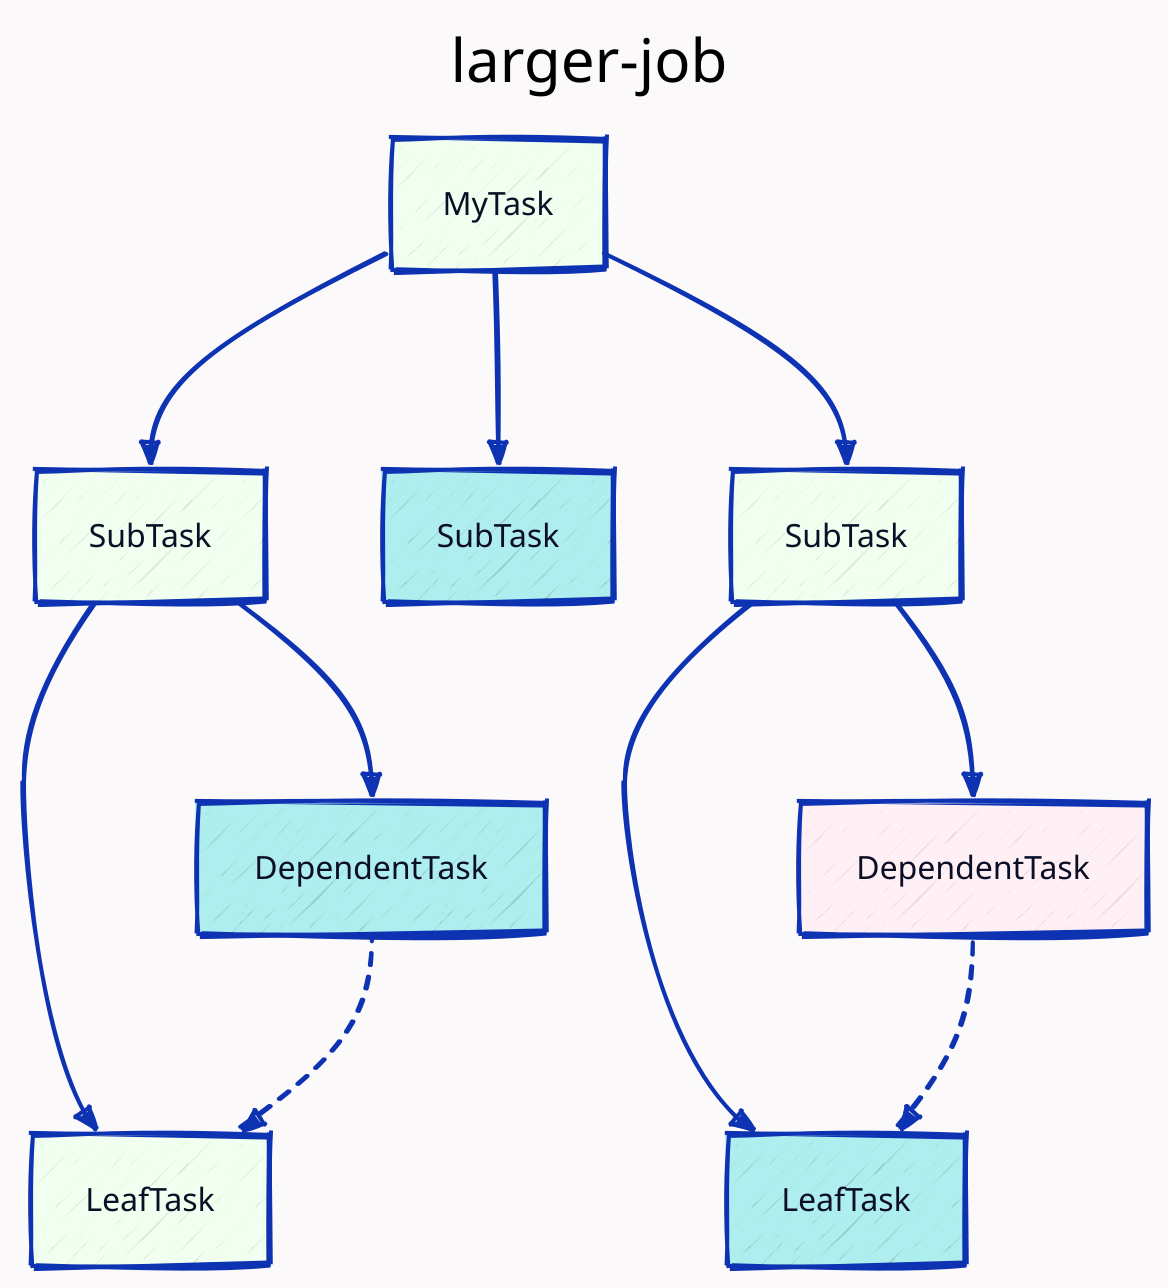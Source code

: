 vars: {
  d2-config: {
    layout-engine: dagre
    theme-id: 102
    sketch: true
    pad: 10
  }
}

style.fill: "#fcf9fa"
direction: down

title: {
  label: larger-job
  near: top-center
  shape: text
  style.font-size: 30
  style.font-color: "black"
}
my-task: {
  label: "MyTask"
  style.fill: HoneyDew
}
subtask1: {
  label: "SubTask"
  style.fill: HoneyDew
}
my-task -> subtask1
subtask2: {
  label: "SubTask"
  style.fill: PaleTurquoise
}
my-task -> subtask2
subtask3: {
  label: "SubTask"
  style.fill: HoneyDew
}
my-task -> subtask3

dependent-task1: {
  label: "DependentTask"
  style.fill: PaleTurquoise
}
subtask1 -> dependent-task1
leaf-task1: {
  label: "LeafTask"
  style.fill: HoneyDew
}
subtask1 -> leaf-task1
leaf-task1 <- dependent-task1: {style.stroke-dash: 3}

dependent-task2: {
  label: "DependentTask"
  style.fill: LavenderBlush
}
subtask3 -> dependent-task2
leaf-task2: {
  label: "LeafTask"
  style.fill: PaleTurquoise
}
subtask3 -> leaf-task2
leaf-task2 <- dependent-task2: {style.stroke-dash: 3}
